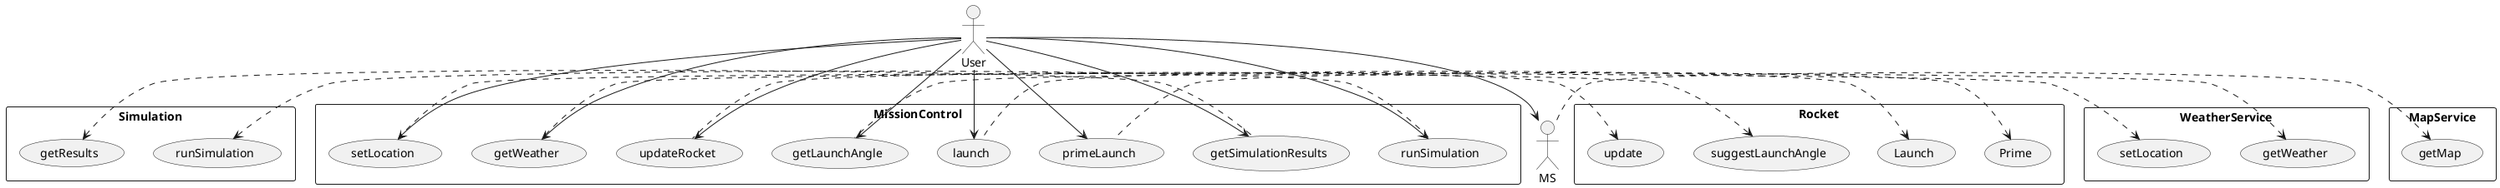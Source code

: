 @startuml use_case_diagram
skinparam packageStyle rectangle

actor User

rectangle MissionControl {
	(runSimulation) as RS
	(updateRocket) as UR
	(getWeather) as GW
	(primeLaunch) as PL
	(launch) as L
	(getLaunchAngle) as GLA
	(setLocation) as SL
	(getSimulationResults) as GSR
}

User --> RS
User --> UR
User --> GW
User --> PL
User --> L
User --> GLA
User --> SL
User --> GSR
User --> MS

rectangle Simulation {
	(runSimulation) <. RS
	(getResults) <. GSR
}

rectangle Rocket {
		(Prime) <. PL
		(Launch) <. L
		(suggestLaunchAngle) <. GLA
		(update) <. UR
}

rectangle WeatherService {
	(getWeather) <. GW
	(setLocation) <. SL
}

rectangle MapService {
	(getMap) <. MS
}
@enduml

